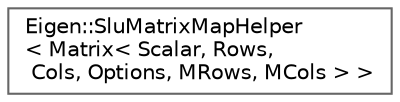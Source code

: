 digraph "类继承关系图"
{
 // LATEX_PDF_SIZE
  bgcolor="transparent";
  edge [fontname=Helvetica,fontsize=10,labelfontname=Helvetica,labelfontsize=10];
  node [fontname=Helvetica,fontsize=10,shape=box,height=0.2,width=0.4];
  rankdir="LR";
  Node0 [id="Node000000",label="Eigen::SluMatrixMapHelper\l\< Matrix\< Scalar, Rows,\l Cols, Options, MRows, MCols \> \>",height=0.2,width=0.4,color="grey40", fillcolor="white", style="filled",URL="$struct_eigen_1_1_slu_matrix_map_helper_3_01_matrix_3_01_scalar_00_01_rows_00_01_cols_00_01_optioce31c400c0dc6b34c9e9bbf922bc7aae.html",tooltip=" "];
}
